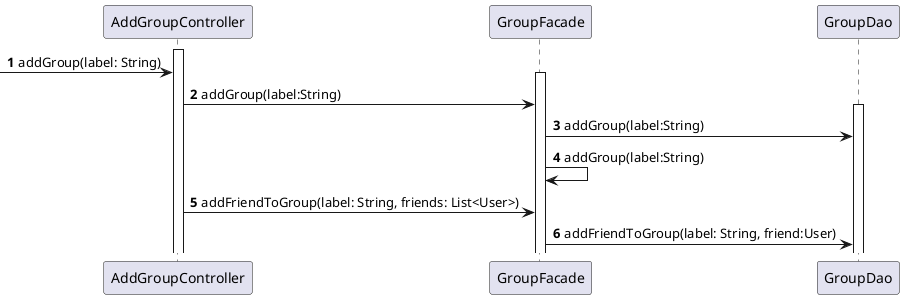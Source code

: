 @startuml

autonumber

activate AddGroupController


 -> AddGroupController : addGroup(label: String)
activate GroupFacade
AddGroupController -> GroupFacade: addGroup(label:String)

activate GroupDao
GroupFacade -> GroupDao : addGroup(label:String)
GroupFacade -> GroupFacade : addGroup(label:String)
AddGroupController -> GroupFacade : addFriendToGroup(label: String, friends: List<User>)
GroupFacade -> GroupDao : addFriendToGroup(label: String, friend:User)


@enduml